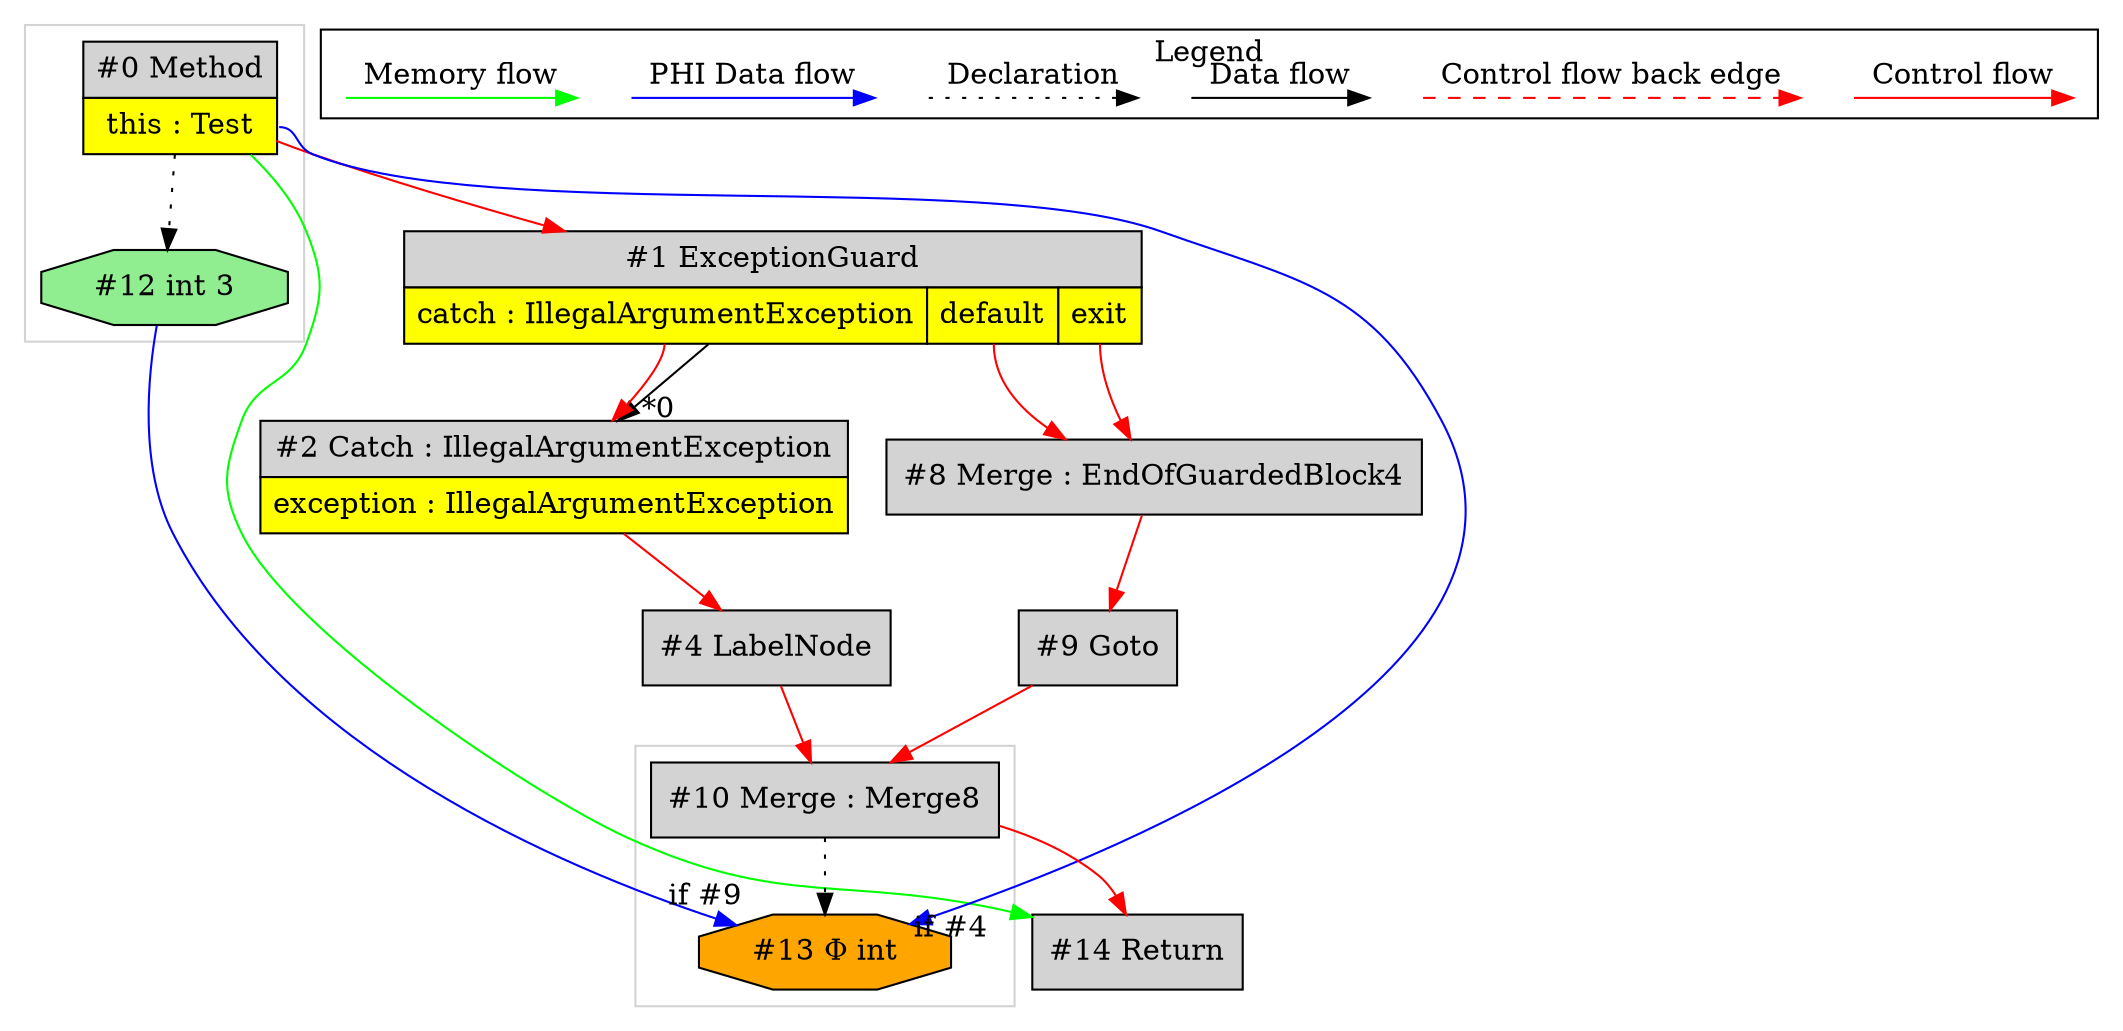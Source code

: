 digraph {
 node0[margin="0", label=<<table border="0" cellborder="1" cellspacing="0" cellpadding="5"><tr><td colspan="1">#0 Method</td></tr><tr><td port="prj11" bgcolor="yellow">this : Test</td></tr></table>>,shape=none, fillcolor=lightgrey, style=filled];
 node14[label="#14 Return",shape=box, fillcolor=lightgrey, style=filled];
 node10 -> node14[labeldistance=2, color=red, fontcolor=red];
 node0 -> node14[labeldistance=2, color=green, constraint=false];
 node10[label="#10 Merge : Merge8",shape=box, fillcolor=lightgrey, style=filled];
 node9 -> node10[labeldistance=2, color=red, fontcolor=red];
 node4 -> node10[labeldistance=2, color=red, fontcolor=red];
 node4[label="#4 LabelNode",shape=box, fillcolor=lightgrey, style=filled];
 node2 -> node4[labeldistance=2, color=red, fontcolor=red];
 node2[margin="0", label=<<table border="0" cellborder="1" cellspacing="0" cellpadding="5"><tr><td colspan="1">#2 Catch : IllegalArgumentException</td></tr><tr><td port="prj3" bgcolor="yellow">exception : IllegalArgumentException</td></tr></table>>,shape=none, fillcolor=lightgrey, style=filled];
 node1 -> node2[headlabel="*0", labeldistance=2];
 node1:prj5 -> node2[labeldistance=2, color=red, fontcolor=red];
 node1[margin="0", label=<<table border="0" cellborder="1" cellspacing="0" cellpadding="5"><tr><td colspan="3">#1 ExceptionGuard</td></tr><tr><td port="prj5" bgcolor="yellow">catch : IllegalArgumentException</td><td port="prj7" bgcolor="yellow">default</td><td port="prj6" bgcolor="yellow">exit</td></tr></table>>,shape=none, fillcolor=lightgrey, style=filled];
 node0 -> node1[labeldistance=2, color=red, fontcolor=red];
 node8[label="#8 Merge : EndOfGuardedBlock4",shape=box, fillcolor=lightgrey, style=filled];
 node1:prj7 -> node8[labeldistance=2, color=red, fontcolor=red];
 node1:prj6 -> node8[labeldistance=2, color=red, fontcolor=red];
 node9[label="#9 Goto",shape=box, fillcolor=lightgrey, style=filled];
 node8 -> node9[labeldistance=2, color=red, fontcolor=red];
 node13[label="#13 Φ int",shape=octagon, fillcolor=orange, style=filled];
 node10 -> node13[style=dotted];
 node12 -> node13[headlabel="if #9", labeldistance=2, color=blue, constraint=false];
 node0:prj11 -> node13[headlabel="if #4", labeldistance=2, color=blue, constraint=false];
 node12[label="#12 int 3",shape=octagon, fillcolor=lightgreen, style=filled];
 node0 -> node12[style=dotted];
 subgraph cluster_0 {
  color=lightgray;
  node10;
  node13;
 }
 subgraph cluster_1 {
  color=lightgray;
  node0;
  node12;
 }
 subgraph cluster_000 {
  label = "Legend";
  node [shape=point]
  {
   rank=same;
   c0 [style = invis];
   c1 [style = invis];
   c2 [style = invis];
   c3 [style = invis];
   d0 [style = invis];
   d1 [style = invis];
   d2 [style = invis];
   d3 [style = invis];
   d4 [style = invis];
   d5 [style = invis];
   d6 [style = invis];
   d7 [style = invis];
  }
  c0 -> c1 [label="Control flow", style=solid, color=red]
  c2 -> c3 [label="Control flow back edge", style=dashed, color=red]
  d0 -> d1 [label="Data flow"]
  d2 -> d3 [label="Declaration", style=dotted]
  d4 -> d5 [label="PHI Data flow", color=blue]
  d6 -> d7 [label="Memory flow", color=green]
 }

}
